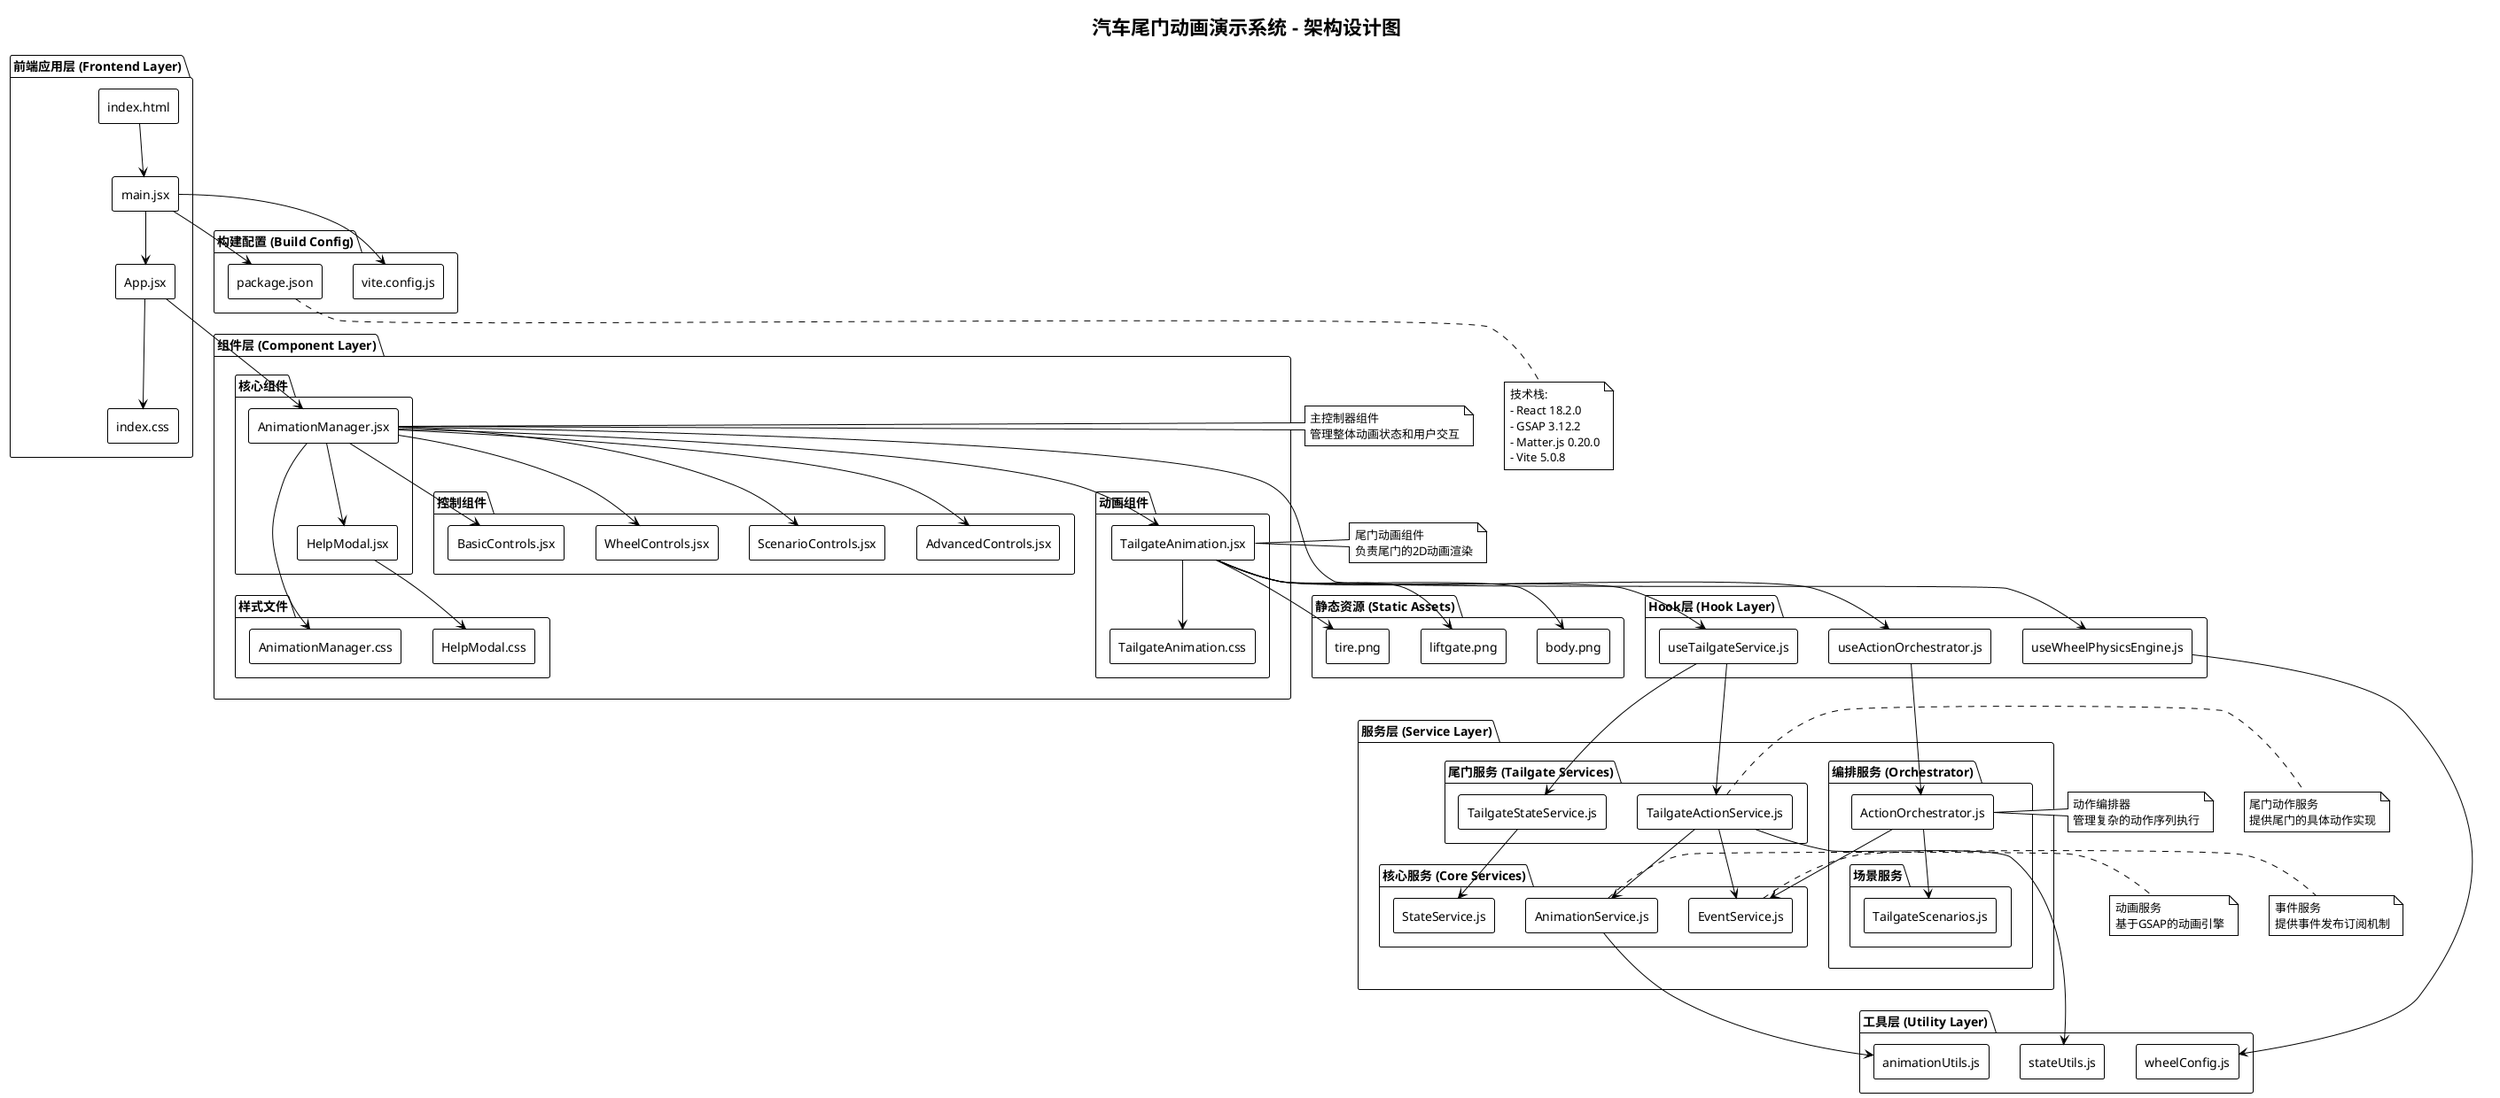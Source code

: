 @startuml 汽车尾门动画演示系统架构设计

!theme plain
skinparam backgroundColor #FFFFFF
skinparam componentStyle rectangle

title 汽车尾门动画演示系统 - 架构设计图

package "前端应用层 (Frontend Layer)" {
    [index.html] as HTML
    [App.jsx] as App
    [main.jsx] as Main
    [index.css] as GlobalCSS
}

package "组件层 (Component Layer)" {
    package "核心组件" {
        [AnimationManager.jsx] as AnimationManager
        [HelpModal.jsx] as HelpModal
    }
    
    package "动画组件" {
        [TailgateAnimation.jsx] as TailgateAnimation
        [TailgateAnimation.css] as TailgateAnimationCSS
    }
    
    package "控制组件" {
        [BasicControls.jsx] as BasicControls
        [AdvancedControls.jsx] as AdvancedControls
        [ScenarioControls.jsx] as ScenarioControls
        [WheelControls.jsx] as WheelControls
    }
    
    package "样式文件" {
        [AnimationManager.css] as AnimationManagerCSS
        [HelpModal.css] as HelpModalCSS
    }
}

package "Hook层 (Hook Layer)" {
    [useActionOrchestrator.js] as UseActionOrchestrator
    [useTailgateService.js] as UseTailgateService
    [useWheelPhysicsEngine.js] as UseWheelPhysicsEngine
}

package "服务层 (Service Layer)" {
    package "核心服务 (Core Services)" {
        [AnimationService.js] as AnimationService
        [EventService.js] as EventService
        [StateService.js] as StateService
    }
    
    package "编排服务 (Orchestrator)" {
        [ActionOrchestrator.js] as ActionOrchestrator
        package "场景服务" {
            [TailgateScenarios.js] as TailgateScenarios
        }
    }
    
    package "尾门服务 (Tailgate Services)" {
        [TailgateActionService.js] as TailgateActionService
        [TailgateStateService.js] as TailgateStateService
    }
}

package "工具层 (Utility Layer)" {
    [animationUtils.js] as AnimationUtils
    [stateUtils.js] as StateUtils
    [wheelConfig.js] as WheelConfig
}

package "静态资源 (Static Assets)" {
    [body.png] as BodyImage
    [liftgate.png] as LiftgateImage
    [tire.png] as TireImage
}

package "构建配置 (Build Config)" {
    [package.json] as PackageJson
    [vite.config.js] as ViteConfig
}

' 依赖关系
HTML --> Main
Main --> App
App --> AnimationManager

' 组件层内部关系
AnimationManager --> TailgateAnimation
AnimationManager --> BasicControls
AnimationManager --> AdvancedControls
AnimationManager --> ScenarioControls
AnimationManager --> WheelControls
AnimationManager --> HelpModal

' Hook层关系
AnimationManager --> UseWheelPhysicsEngine
TailgateAnimation --> UseTailgateService
TailgateAnimation --> UseActionOrchestrator

' 服务层关系
UseTailgateService --> TailgateActionService
UseTailgateService --> TailgateStateService
UseActionOrchestrator --> ActionOrchestrator
ActionOrchestrator --> EventService
ActionOrchestrator --> TailgateScenarios

' 核心服务关系
TailgateActionService --> AnimationService
TailgateActionService --> EventService
TailgateStateService --> StateService

' 工具层关系
AnimationService --> AnimationUtils
TailgateActionService --> StateUtils
UseWheelPhysicsEngine --> WheelConfig

' 静态资源关系
TailgateAnimation --> BodyImage
TailgateAnimation --> LiftgateImage
TailgateAnimation --> TireImage

' 样式关系
AnimationManager --> AnimationManagerCSS
TailgateAnimation --> TailgateAnimationCSS
HelpModal --> HelpModalCSS
App --> GlobalCSS

' 构建配置关系
Main --> PackageJson
Main --> ViteConfig

' 定义组件类型
note right of AnimationManager : 主控制器组件\n管理整体动画状态和用户交互
note right of TailgateAnimation : 尾门动画组件\n负责尾门的2D动画渲染
note right of ActionOrchestrator : 动作编排器\n管理复杂的动作序列执行
note right of TailgateActionService : 尾门动作服务\n提供尾门的具体动作实现
note right of AnimationService : 动画服务\n基于GSAP的动画引擎
note right of EventService : 事件服务\n提供事件发布订阅机制

' 技术栈说明
note bottom of PackageJson : 技术栈:\n- React 18.2.0\n- GSAP 3.12.2\n- Matter.js 0.20.0\n- Vite 5.0.8

@enduml 